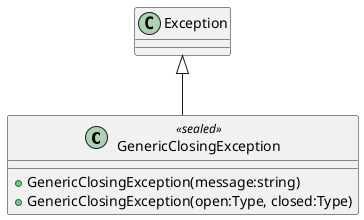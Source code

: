 @startuml
class GenericClosingException <<sealed>> {
    + GenericClosingException(message:string)
    + GenericClosingException(open:Type, closed:Type)
}
Exception <|-- GenericClosingException
@enduml

